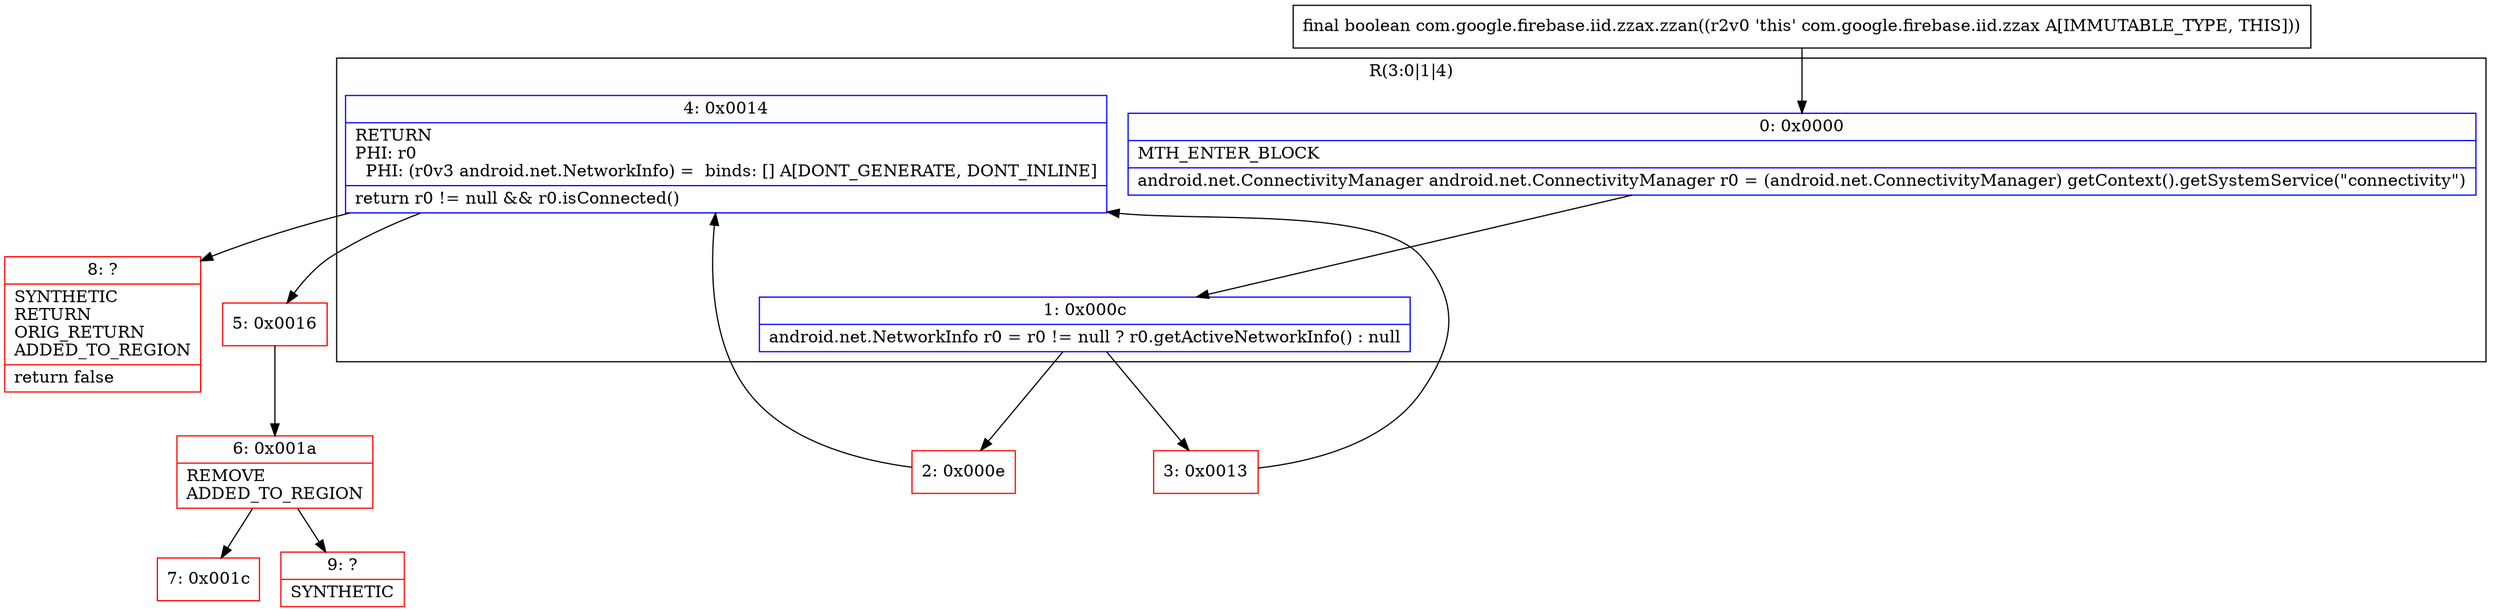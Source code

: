 digraph "CFG forcom.google.firebase.iid.zzax.zzan()Z" {
subgraph cluster_Region_237442953 {
label = "R(3:0|1|4)";
node [shape=record,color=blue];
Node_0 [shape=record,label="{0\:\ 0x0000|MTH_ENTER_BLOCK\l|android.net.ConnectivityManager android.net.ConnectivityManager r0 = (android.net.ConnectivityManager) getContext().getSystemService(\"connectivity\")\l}"];
Node_1 [shape=record,label="{1\:\ 0x000c|android.net.NetworkInfo r0 = r0 != null ? r0.getActiveNetworkInfo() : null\l}"];
Node_4 [shape=record,label="{4\:\ 0x0014|RETURN\lPHI: r0 \l  PHI: (r0v3 android.net.NetworkInfo) =  binds: [] A[DONT_GENERATE, DONT_INLINE]\l|return r0 != null && r0.isConnected()\l}"];
}
Node_2 [shape=record,color=red,label="{2\:\ 0x000e}"];
Node_3 [shape=record,color=red,label="{3\:\ 0x0013}"];
Node_5 [shape=record,color=red,label="{5\:\ 0x0016}"];
Node_6 [shape=record,color=red,label="{6\:\ 0x001a|REMOVE\lADDED_TO_REGION\l}"];
Node_7 [shape=record,color=red,label="{7\:\ 0x001c}"];
Node_8 [shape=record,color=red,label="{8\:\ ?|SYNTHETIC\lRETURN\lORIG_RETURN\lADDED_TO_REGION\l|return false\l}"];
Node_9 [shape=record,color=red,label="{9\:\ ?|SYNTHETIC\l}"];
MethodNode[shape=record,label="{final boolean com.google.firebase.iid.zzax.zzan((r2v0 'this' com.google.firebase.iid.zzax A[IMMUTABLE_TYPE, THIS])) }"];
MethodNode -> Node_0;
Node_0 -> Node_1;
Node_1 -> Node_2;
Node_1 -> Node_3;
Node_4 -> Node_5;
Node_4 -> Node_8;
Node_2 -> Node_4;
Node_3 -> Node_4;
Node_5 -> Node_6;
Node_6 -> Node_7;
Node_6 -> Node_9;
}

